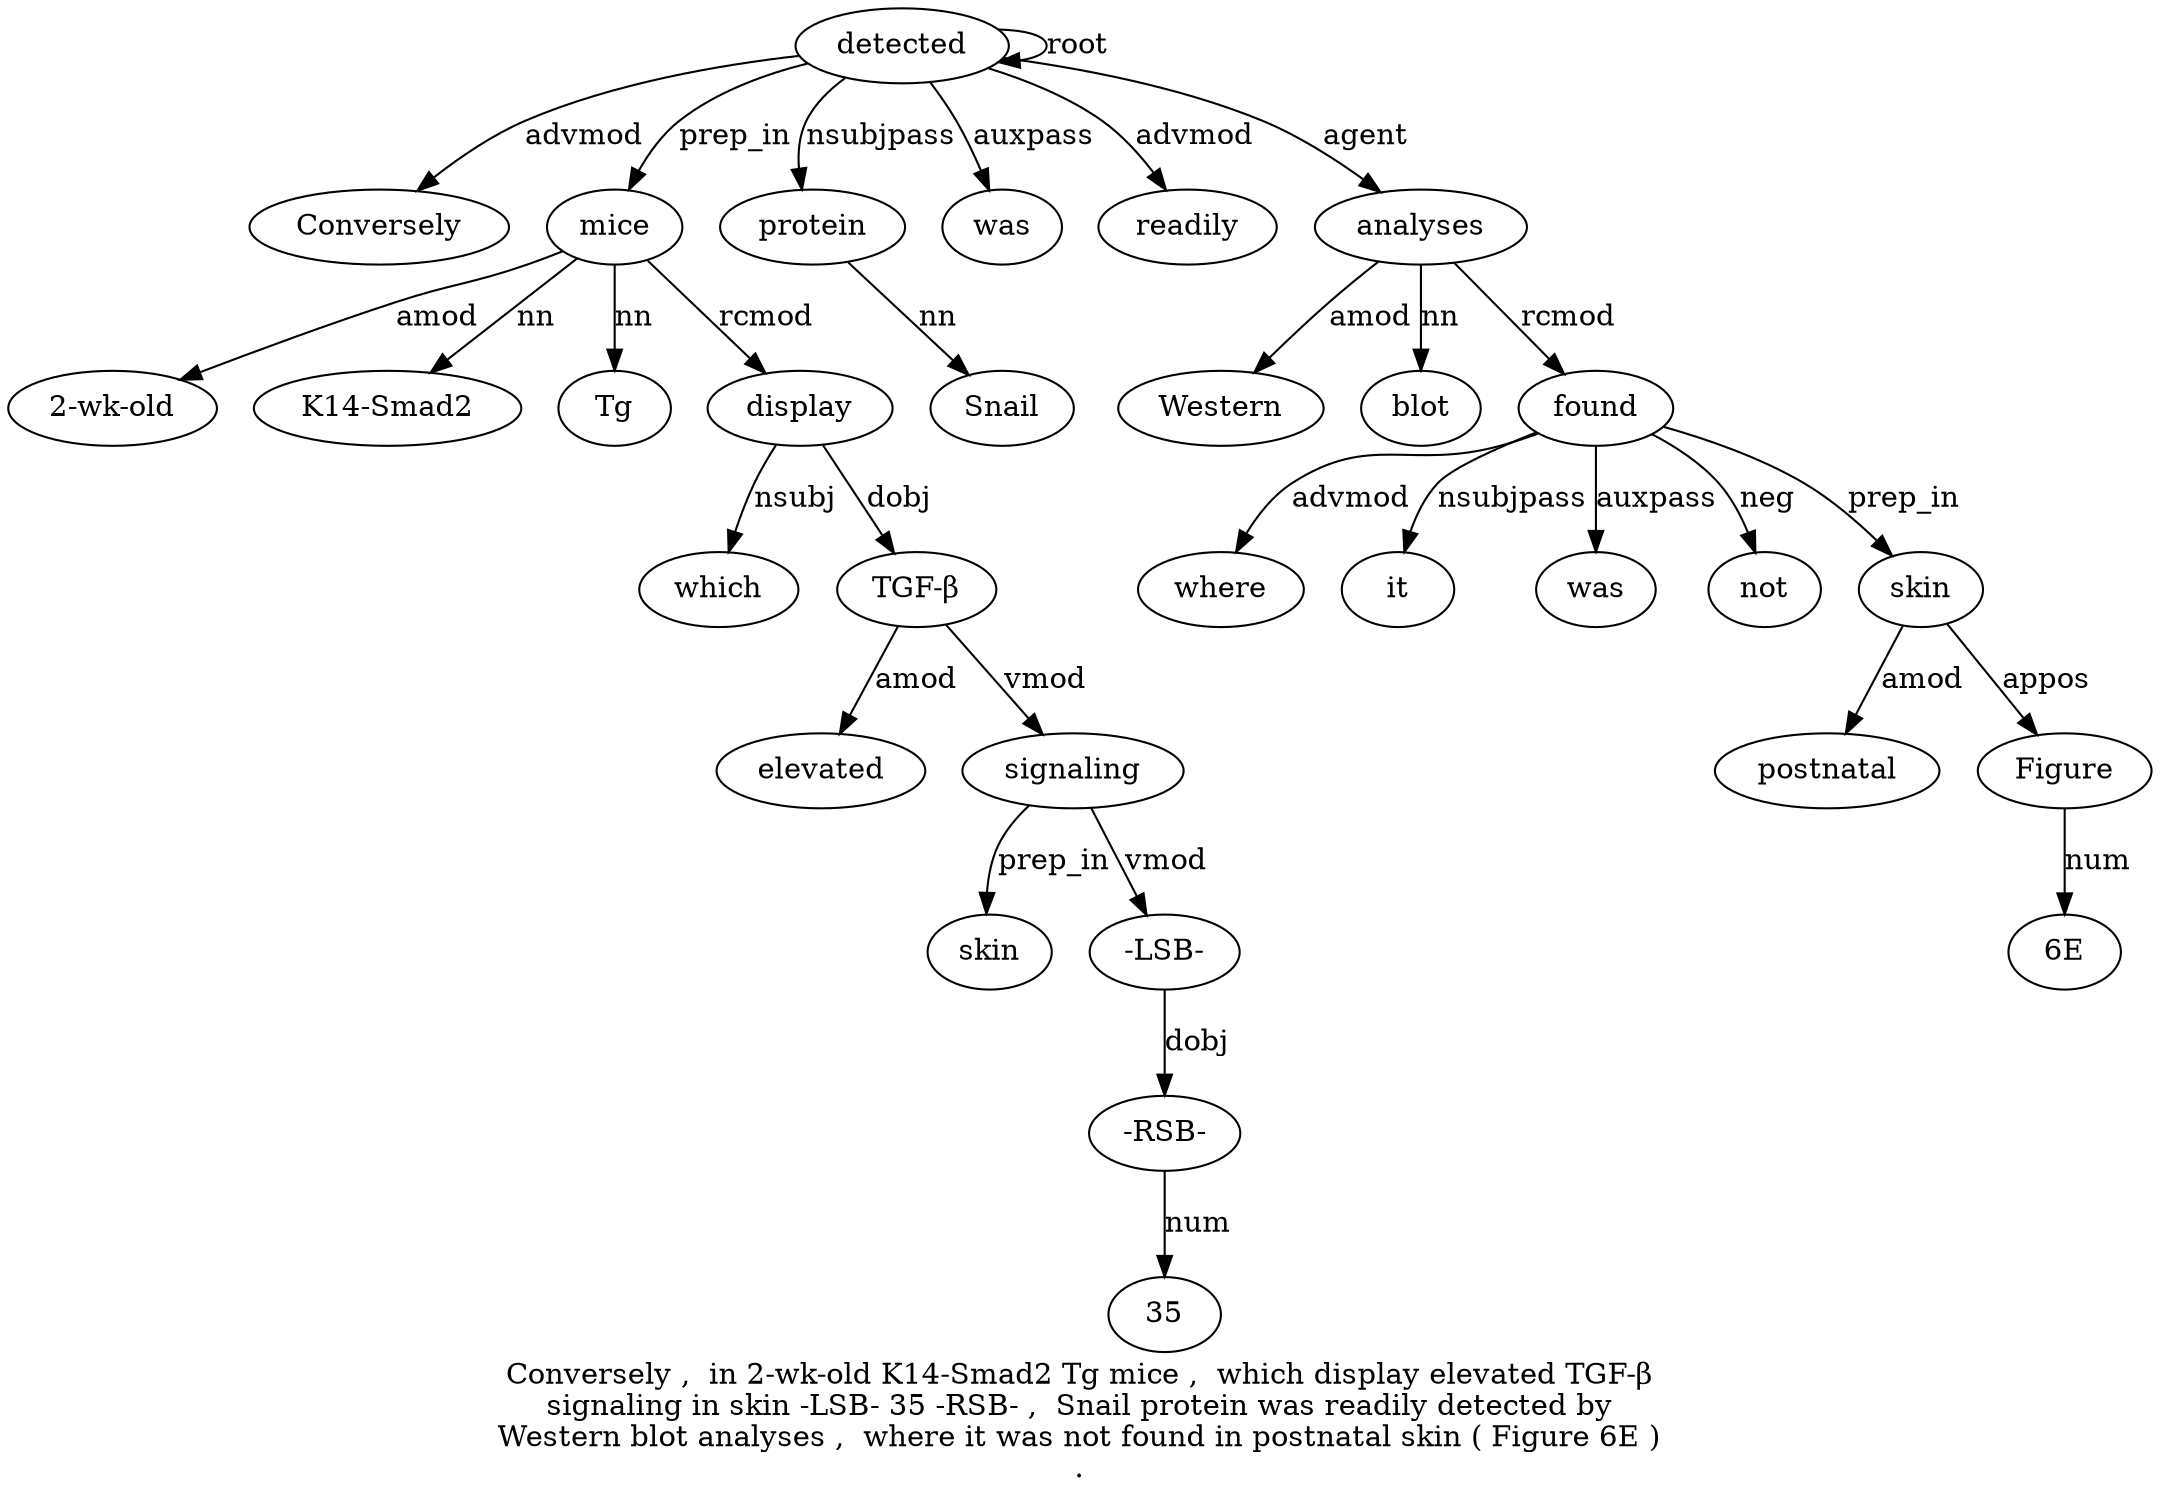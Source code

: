 digraph "Conversely ,  in 2-wk-old K14-Smad2 Tg mice ,  which display elevated TGF-β signaling in skin -LSB- 35 -RSB- ,  Snail protein was readily detected by Western blot analyses ,  where it was not found in postnatal skin ( Figure 6E ) ." {
label="Conversely ,  in 2-wk-old K14-Smad2 Tg mice ,  which display elevated TGF-β
signaling in skin -LSB- 35 -RSB- ,  Snail protein was readily detected by
Western blot analyses ,  where it was not found in postnatal skin ( Figure 6E )
.";
detected24 [style=filled, fillcolor=white, label=detected];
Conversely1 [style=filled, fillcolor=white, label=Conversely];
detected24 -> Conversely1  [label=advmod];
mice7 [style=filled, fillcolor=white, label=mice];
"2-wk-old4" [style=filled, fillcolor=white, label="2-wk-old"];
mice7 -> "2-wk-old4"  [label=amod];
"K14-Smad25" [style=filled, fillcolor=white, label="K14-Smad2"];
mice7 -> "K14-Smad25"  [label=nn];
Tg6 [style=filled, fillcolor=white, label=Tg];
mice7 -> Tg6  [label=nn];
detected24 -> mice7  [label=prep_in];
display10 [style=filled, fillcolor=white, label=display];
which9 [style=filled, fillcolor=white, label=which];
display10 -> which9  [label=nsubj];
mice7 -> display10  [label=rcmod];
"TGF-β12" [style=filled, fillcolor=white, label="TGF-β"];
elevated11 [style=filled, fillcolor=white, label=elevated];
"TGF-β12" -> elevated11  [label=amod];
display10 -> "TGF-β12"  [label=dobj];
signaling13 [style=filled, fillcolor=white, label=signaling];
"TGF-β12" -> signaling13  [label=vmod];
skin15 [style=filled, fillcolor=white, label=skin];
signaling13 -> skin15  [label=prep_in];
"-LSB-16" [style=filled, fillcolor=white, label="-LSB-"];
signaling13 -> "-LSB-16"  [label=vmod];
"-RSB-18" [style=filled, fillcolor=white, label="-RSB-"];
3517 [style=filled, fillcolor=white, label=35];
"-RSB-18" -> 3517  [label=num];
"-LSB-16" -> "-RSB-18"  [label=dobj];
protein21 [style=filled, fillcolor=white, label=protein];
Snail20 [style=filled, fillcolor=white, label=Snail];
protein21 -> Snail20  [label=nn];
detected24 -> protein21  [label=nsubjpass];
was22 [style=filled, fillcolor=white, label=was];
detected24 -> was22  [label=auxpass];
readily23 [style=filled, fillcolor=white, label=readily];
detected24 -> readily23  [label=advmod];
detected24 -> detected24  [label=root];
analyses28 [style=filled, fillcolor=white, label=analyses];
Western26 [style=filled, fillcolor=white, label=Western];
analyses28 -> Western26  [label=amod];
blot27 [style=filled, fillcolor=white, label=blot];
analyses28 -> blot27  [label=nn];
detected24 -> analyses28  [label=agent];
found34 [style=filled, fillcolor=white, label=found];
where30 [style=filled, fillcolor=white, label=where];
found34 -> where30  [label=advmod];
it31 [style=filled, fillcolor=white, label=it];
found34 -> it31  [label=nsubjpass];
was32 [style=filled, fillcolor=white, label=was];
found34 -> was32  [label=auxpass];
not33 [style=filled, fillcolor=white, label=not];
found34 -> not33  [label=neg];
analyses28 -> found34  [label=rcmod];
skin37 [style=filled, fillcolor=white, label=skin];
postnatal36 [style=filled, fillcolor=white, label=postnatal];
skin37 -> postnatal36  [label=amod];
found34 -> skin37  [label=prep_in];
Figure39 [style=filled, fillcolor=white, label=Figure];
skin37 -> Figure39  [label=appos];
"6E40" [style=filled, fillcolor=white, label="6E"];
Figure39 -> "6E40"  [label=num];
}
